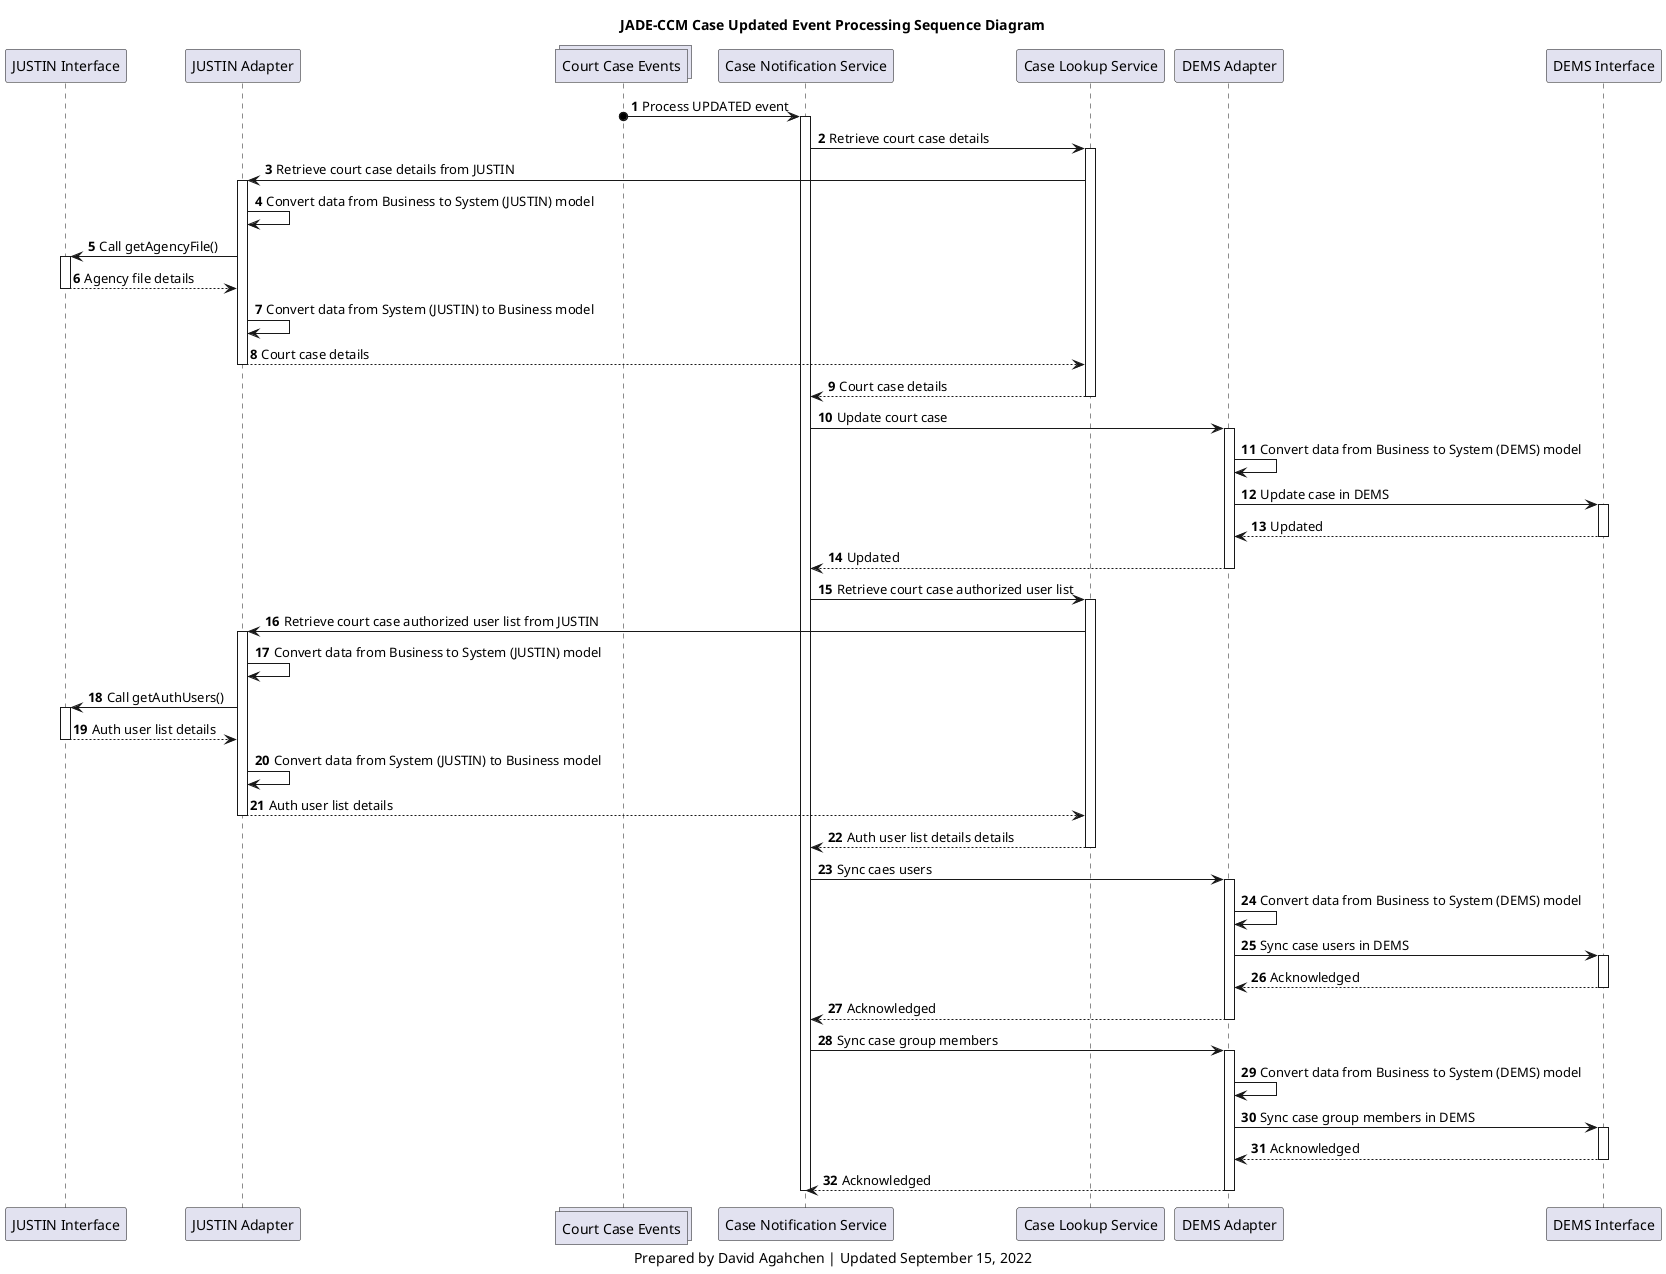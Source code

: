@startuml
'hide footbox
participant j_interface as "JUSTIN Interface"
participant j_adapter as "JUSTIN Adapter"
collections court_cases_topic as "Court Case Events"
participant case_notification_service as "Case Notification Service"
participant case_lookup_service as "Case Lookup Service"
participant d_adapter as "DEMS Adapter"
participant d_interface as "DEMS Interface"

title
JADE-CCM Case Updated Event Processing Sequence Diagram
end title

autonumber

court_cases_topic o-> case_notification_service : Process UPDATED event
activate case_notification_service
case_notification_service -> case_lookup_service: Retrieve court case details
activate case_lookup_service
case_lookup_service -> j_adapter: Retrieve court case details from JUSTIN

activate j_adapter
j_adapter -> j_adapter: Convert data from Business to System (JUSTIN) model
j_adapter -> j_interface: Call getAgencyFile()
activate j_interface
j_interface --> j_adapter: Agency file details
deactivate j_interface
j_adapter -> j_adapter: Convert data from System (JUSTIN) to Business model
j_adapter --> case_lookup_service: Court case details
deactivate j_adapter

case_lookup_service --> case_notification_service: Court case details
deactivate case_lookup_service
case_notification_service -> d_adapter: Update court case

activate d_adapter
d_adapter -> d_adapter: Convert data from Business to System (DEMS) model
d_adapter -> d_interface: Update case in DEMS
activate d_interface
d_interface --> d_adapter: Updated
deactivate d_interface
d_adapter --> case_notification_service: Updated
deactivate d_adapter

case_notification_service -> case_lookup_service: Retrieve court case authorized user list
activate case_lookup_service
case_lookup_service -> j_adapter: Retrieve court case authorized user list from JUSTIN

activate j_adapter
j_adapter -> j_adapter: Convert data from Business to System (JUSTIN) model
j_adapter -> j_interface: Call getAuthUsers()
activate j_interface
j_interface --> j_adapter: Auth user list details
deactivate j_interface
j_adapter -> j_adapter: Convert data from System (JUSTIN) to Business model
j_adapter --> case_lookup_service: Auth user list details
deactivate j_adapter

case_lookup_service --> case_notification_service: Auth user list details details
deactivate case_lookup_service

case_notification_service -> d_adapter: Sync caes users
activate d_adapter
d_adapter -> d_adapter: Convert data from Business to System (DEMS) model
d_adapter -> d_interface: Sync case users in DEMS
activate d_interface
d_interface --> d_adapter: Acknowledged
deactivate d_interface
d_adapter --> case_notification_service: Acknowledged
deactivate d_adapter

case_notification_service -> d_adapter: Sync case group members
activate d_adapter
d_adapter -> d_adapter: Convert data from Business to System (DEMS) model
d_adapter -> d_interface: Sync case group members in DEMS
activate d_interface
d_interface --> d_adapter: Acknowledged
deactivate d_interface
d_adapter --> case_notification_service: Acknowledged
deactivate d_adapter

deactivate case_notification_service

caption
Prepared by David Agahchen | Updated September 15, 2022
end caption
@enduml